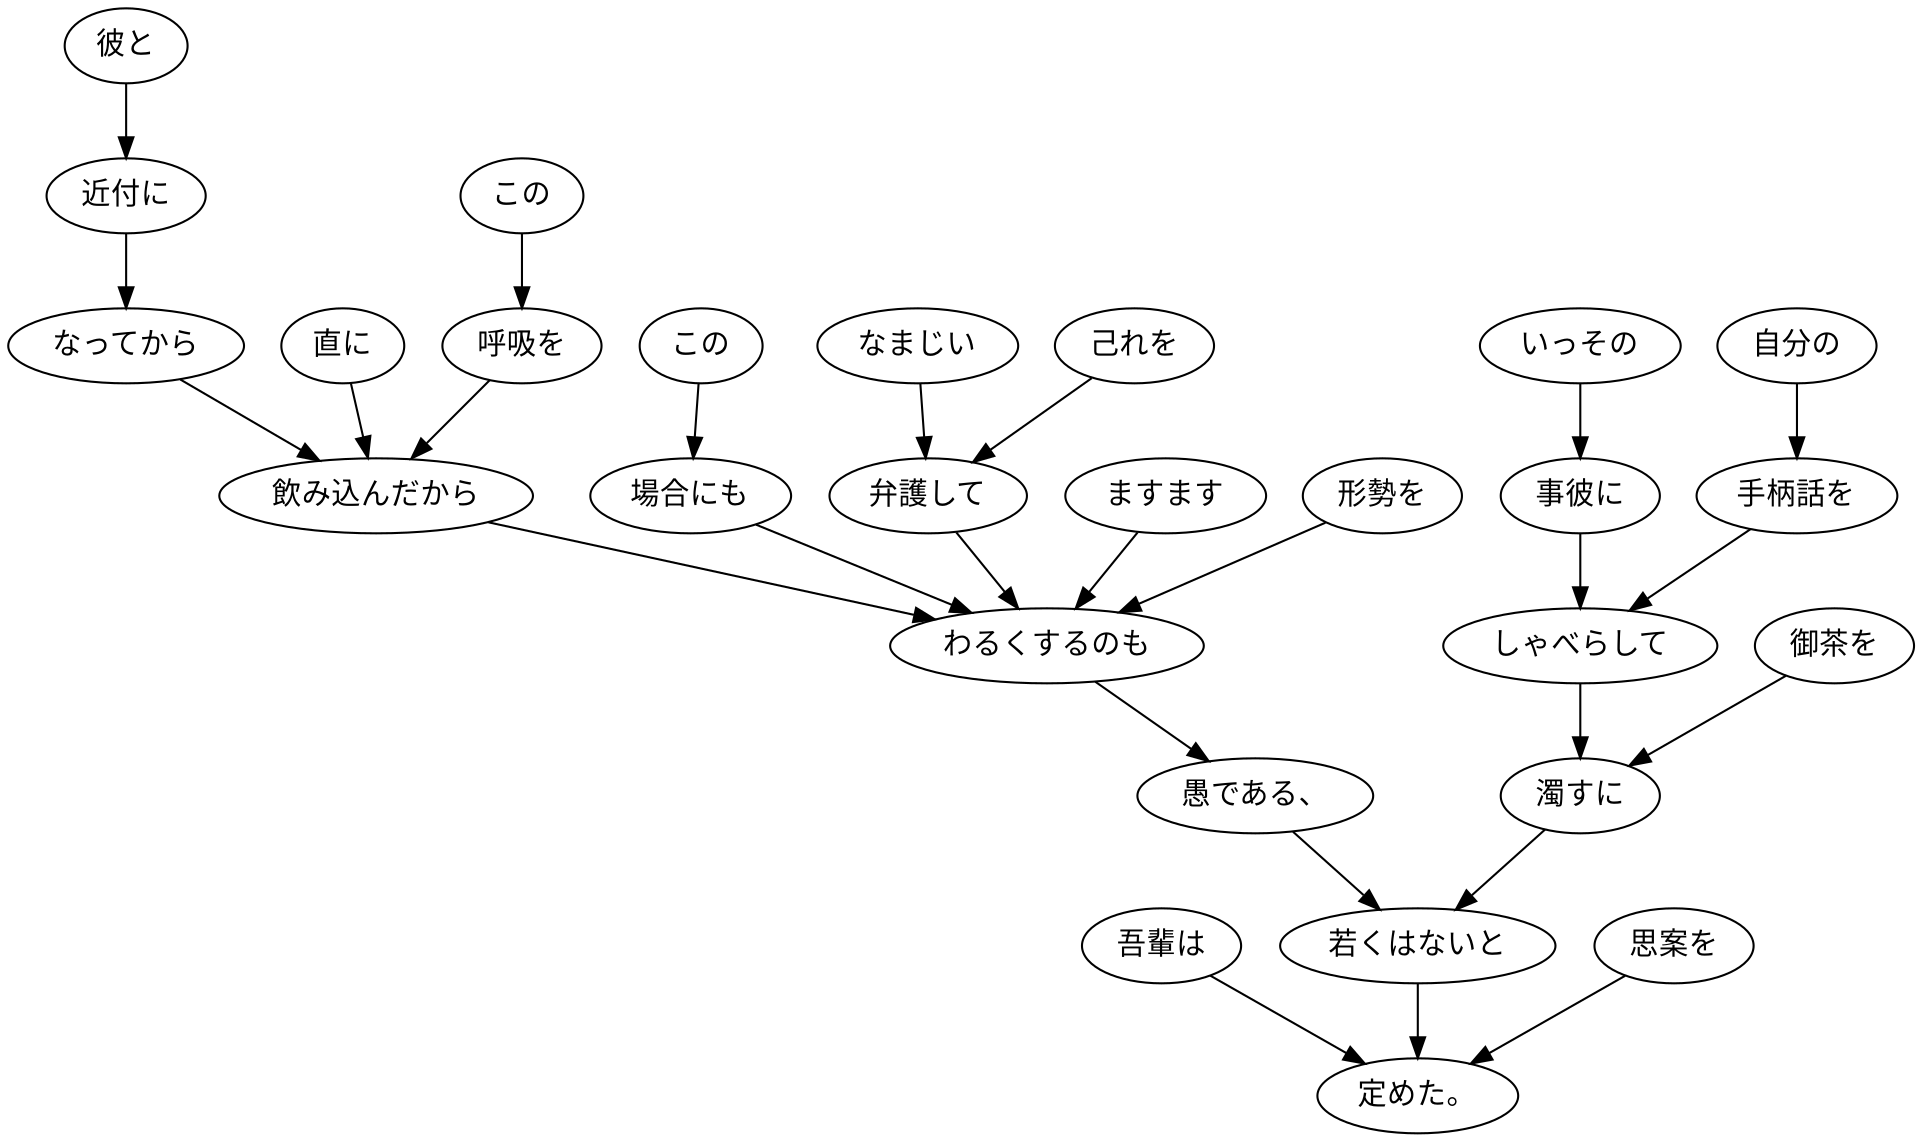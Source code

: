digraph graph239 {
	node0 [label="吾輩は"];
	node1 [label="彼と"];
	node2 [label="近付に"];
	node3 [label="なってから"];
	node4 [label="直に"];
	node5 [label="この"];
	node6 [label="呼吸を"];
	node7 [label="飲み込んだから"];
	node8 [label="この"];
	node9 [label="場合にも"];
	node10 [label="なまじい"];
	node11 [label="己れを"];
	node12 [label="弁護して"];
	node13 [label="ますます"];
	node14 [label="形勢を"];
	node15 [label="わるくするのも"];
	node16 [label="愚である、"];
	node17 [label="いっその"];
	node18 [label="事彼に"];
	node19 [label="自分の"];
	node20 [label="手柄話を"];
	node21 [label="しゃべらして"];
	node22 [label="御茶を"];
	node23 [label="濁すに"];
	node24 [label="若くはないと"];
	node25 [label="思案を"];
	node26 [label="定めた。"];
	node0 -> node26;
	node1 -> node2;
	node2 -> node3;
	node3 -> node7;
	node4 -> node7;
	node5 -> node6;
	node6 -> node7;
	node7 -> node15;
	node8 -> node9;
	node9 -> node15;
	node10 -> node12;
	node11 -> node12;
	node12 -> node15;
	node13 -> node15;
	node14 -> node15;
	node15 -> node16;
	node16 -> node24;
	node17 -> node18;
	node18 -> node21;
	node19 -> node20;
	node20 -> node21;
	node21 -> node23;
	node22 -> node23;
	node23 -> node24;
	node24 -> node26;
	node25 -> node26;
}
